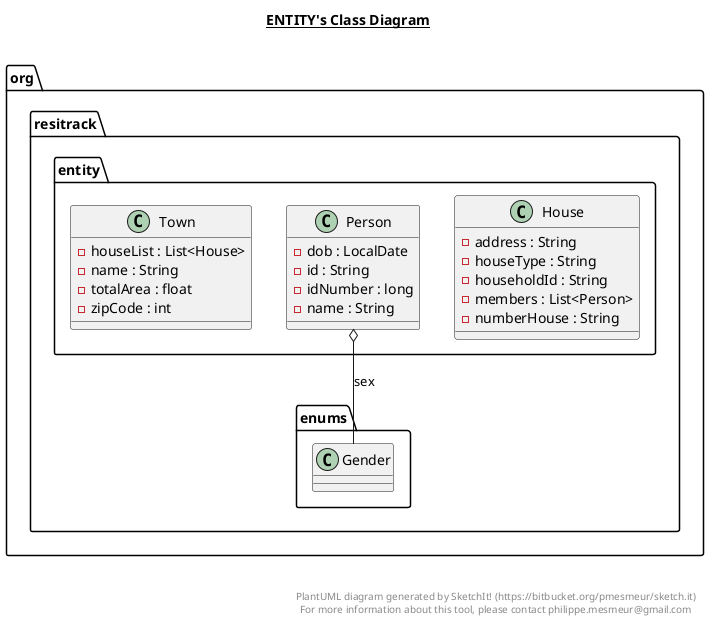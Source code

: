 @startuml

title __ENTITY's Class Diagram__\n

  namespace org.resitrack {
    namespace entity {
      class org.resitrack.entity.House {
          - address : String
          - houseType : String
          - householdId : String
          - members : List<Person>
          - numberHouse : String
      }
    }
  }
  

  namespace org.resitrack {
    namespace entity {
      class org.resitrack.entity.Person {
          - dob : LocalDate
          - id : String
          - idNumber : long
          - name : String
      }
    }
  }
  

  namespace org.resitrack {
    namespace entity {
      class org.resitrack.entity.Town {
          - houseList : List<House>
          - name : String
          - totalArea : float
          - zipCode : int
      }
    }
  }
  

  org.resitrack.entity.Person o-- org.resitrack.enums.Gender : sex


right footer


PlantUML diagram generated by SketchIt! (https://bitbucket.org/pmesmeur/sketch.it)
For more information about this tool, please contact philippe.mesmeur@gmail.com
endfooter

@enduml
